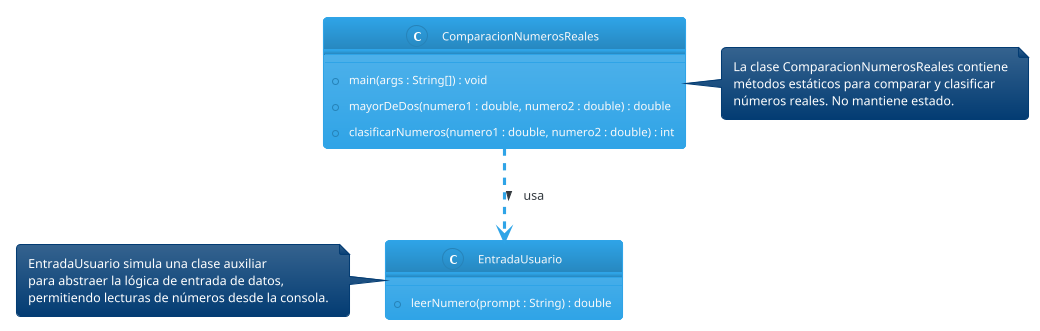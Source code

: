 @startuml
!theme cerulean

class ComparacionNumerosReales {
  +main(args : String[]) : void
  +mayorDeDos(numero1 : double, numero2 : double) : double
  +clasificarNumeros(numero1 : double, numero2 : double) : int
}

class EntradaUsuario {
  +leerNumero(prompt : String) : double
}

ComparacionNumerosReales ..> EntradaUsuario : usa >

note right of ComparacionNumerosReales
  La clase ComparacionNumerosReales contiene
  métodos estáticos para comparar y clasificar
  números reales. No mantiene estado.
end note

note left of EntradaUsuario
  EntradaUsuario simula una clase auxiliar
  para abstraer la lógica de entrada de datos,
  permitiendo lecturas de números desde la consola.
end note

@enduml
